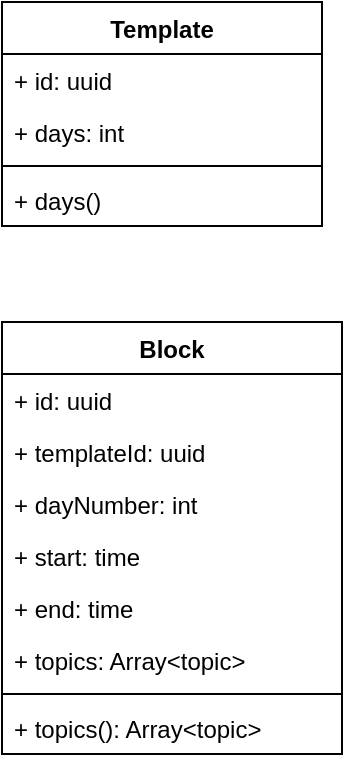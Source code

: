<mxfile version="21.3.3" type="github">
  <diagram name="Page-1" id="blgVl20ILYh3MoT78MQ1">
    <mxGraphModel dx="1434" dy="772" grid="1" gridSize="10" guides="1" tooltips="1" connect="1" arrows="1" fold="1" page="1" pageScale="1" pageWidth="827" pageHeight="1169" math="0" shadow="0">
      <root>
        <mxCell id="0" />
        <mxCell id="1" parent="0" />
        <mxCell id="tihnCNZ7EsCzk7VMzqYC-3" value="Template" style="swimlane;fontStyle=1;align=center;verticalAlign=top;childLayout=stackLayout;horizontal=1;startSize=26;horizontalStack=0;resizeParent=1;resizeParentMax=0;resizeLast=0;collapsible=1;marginBottom=0;whiteSpace=wrap;html=1;" vertex="1" parent="1">
          <mxGeometry x="40" y="40" width="160" height="112" as="geometry">
            <mxRectangle x="60" y="50" width="90" height="30" as="alternateBounds" />
          </mxGeometry>
        </mxCell>
        <mxCell id="tihnCNZ7EsCzk7VMzqYC-4" value="+ id: uuid&amp;nbsp;" style="text;strokeColor=none;fillColor=none;align=left;verticalAlign=top;spacingLeft=4;spacingRight=4;overflow=hidden;rotatable=0;points=[[0,0.5],[1,0.5]];portConstraint=eastwest;whiteSpace=wrap;html=1;" vertex="1" parent="tihnCNZ7EsCzk7VMzqYC-3">
          <mxGeometry y="26" width="160" height="26" as="geometry" />
        </mxCell>
        <mxCell id="tihnCNZ7EsCzk7VMzqYC-12" value="+ days: int&amp;nbsp;" style="text;strokeColor=none;fillColor=none;align=left;verticalAlign=top;spacingLeft=4;spacingRight=4;overflow=hidden;rotatable=0;points=[[0,0.5],[1,0.5]];portConstraint=eastwest;whiteSpace=wrap;html=1;" vertex="1" parent="tihnCNZ7EsCzk7VMzqYC-3">
          <mxGeometry y="52" width="160" height="26" as="geometry" />
        </mxCell>
        <mxCell id="tihnCNZ7EsCzk7VMzqYC-5" value="" style="line;strokeWidth=1;fillColor=none;align=left;verticalAlign=middle;spacingTop=-1;spacingLeft=3;spacingRight=3;rotatable=0;labelPosition=right;points=[];portConstraint=eastwest;strokeColor=inherit;" vertex="1" parent="tihnCNZ7EsCzk7VMzqYC-3">
          <mxGeometry y="78" width="160" height="8" as="geometry" />
        </mxCell>
        <mxCell id="tihnCNZ7EsCzk7VMzqYC-6" value="+ days()" style="text;strokeColor=none;fillColor=none;align=left;verticalAlign=top;spacingLeft=4;spacingRight=4;overflow=hidden;rotatable=0;points=[[0,0.5],[1,0.5]];portConstraint=eastwest;whiteSpace=wrap;html=1;" vertex="1" parent="tihnCNZ7EsCzk7VMzqYC-3">
          <mxGeometry y="86" width="160" height="26" as="geometry" />
        </mxCell>
        <mxCell id="tihnCNZ7EsCzk7VMzqYC-13" value="Block" style="swimlane;fontStyle=1;align=center;verticalAlign=top;childLayout=stackLayout;horizontal=1;startSize=26;horizontalStack=0;resizeParent=1;resizeParentMax=0;resizeLast=0;collapsible=1;marginBottom=0;whiteSpace=wrap;html=1;" vertex="1" parent="1">
          <mxGeometry x="40" y="200" width="170" height="216" as="geometry" />
        </mxCell>
        <mxCell id="tihnCNZ7EsCzk7VMzqYC-14" value="+ id: uuid" style="text;strokeColor=none;fillColor=none;align=left;verticalAlign=top;spacingLeft=4;spacingRight=4;overflow=hidden;rotatable=0;points=[[0,0.5],[1,0.5]];portConstraint=eastwest;whiteSpace=wrap;html=1;" vertex="1" parent="tihnCNZ7EsCzk7VMzqYC-13">
          <mxGeometry y="26" width="170" height="26" as="geometry" />
        </mxCell>
        <mxCell id="tihnCNZ7EsCzk7VMzqYC-17" value="+ templateId: uuid" style="text;strokeColor=none;fillColor=none;align=left;verticalAlign=top;spacingLeft=4;spacingRight=4;overflow=hidden;rotatable=0;points=[[0,0.5],[1,0.5]];portConstraint=eastwest;whiteSpace=wrap;html=1;" vertex="1" parent="tihnCNZ7EsCzk7VMzqYC-13">
          <mxGeometry y="52" width="170" height="26" as="geometry" />
        </mxCell>
        <mxCell id="tihnCNZ7EsCzk7VMzqYC-18" value="+ dayNumber: int" style="text;strokeColor=none;fillColor=none;align=left;verticalAlign=top;spacingLeft=4;spacingRight=4;overflow=hidden;rotatable=0;points=[[0,0.5],[1,0.5]];portConstraint=eastwest;whiteSpace=wrap;html=1;" vertex="1" parent="tihnCNZ7EsCzk7VMzqYC-13">
          <mxGeometry y="78" width="170" height="26" as="geometry" />
        </mxCell>
        <mxCell id="tihnCNZ7EsCzk7VMzqYC-19" value="+ start: time" style="text;strokeColor=none;fillColor=none;align=left;verticalAlign=top;spacingLeft=4;spacingRight=4;overflow=hidden;rotatable=0;points=[[0,0.5],[1,0.5]];portConstraint=eastwest;whiteSpace=wrap;html=1;" vertex="1" parent="tihnCNZ7EsCzk7VMzqYC-13">
          <mxGeometry y="104" width="170" height="26" as="geometry" />
        </mxCell>
        <mxCell id="tihnCNZ7EsCzk7VMzqYC-20" value="+ end: time" style="text;strokeColor=none;fillColor=none;align=left;verticalAlign=top;spacingLeft=4;spacingRight=4;overflow=hidden;rotatable=0;points=[[0,0.5],[1,0.5]];portConstraint=eastwest;whiteSpace=wrap;html=1;" vertex="1" parent="tihnCNZ7EsCzk7VMzqYC-13">
          <mxGeometry y="130" width="170" height="26" as="geometry" />
        </mxCell>
        <mxCell id="tihnCNZ7EsCzk7VMzqYC-21" value="+ topics: Array&amp;lt;topic&amp;gt;" style="text;strokeColor=none;fillColor=none;align=left;verticalAlign=top;spacingLeft=4;spacingRight=4;overflow=hidden;rotatable=0;points=[[0,0.5],[1,0.5]];portConstraint=eastwest;whiteSpace=wrap;html=1;" vertex="1" parent="tihnCNZ7EsCzk7VMzqYC-13">
          <mxGeometry y="156" width="170" height="26" as="geometry" />
        </mxCell>
        <mxCell id="tihnCNZ7EsCzk7VMzqYC-15" value="" style="line;strokeWidth=1;fillColor=none;align=left;verticalAlign=middle;spacingTop=-1;spacingLeft=3;spacingRight=3;rotatable=0;labelPosition=right;points=[];portConstraint=eastwest;strokeColor=inherit;" vertex="1" parent="tihnCNZ7EsCzk7VMzqYC-13">
          <mxGeometry y="182" width="170" height="8" as="geometry" />
        </mxCell>
        <mxCell id="tihnCNZ7EsCzk7VMzqYC-16" value="+ topics(): Array&amp;lt;topic&amp;gt;" style="text;strokeColor=none;fillColor=none;align=left;verticalAlign=top;spacingLeft=4;spacingRight=4;overflow=hidden;rotatable=0;points=[[0,0.5],[1,0.5]];portConstraint=eastwest;whiteSpace=wrap;html=1;" vertex="1" parent="tihnCNZ7EsCzk7VMzqYC-13">
          <mxGeometry y="190" width="170" height="26" as="geometry" />
        </mxCell>
      </root>
    </mxGraphModel>
  </diagram>
</mxfile>
